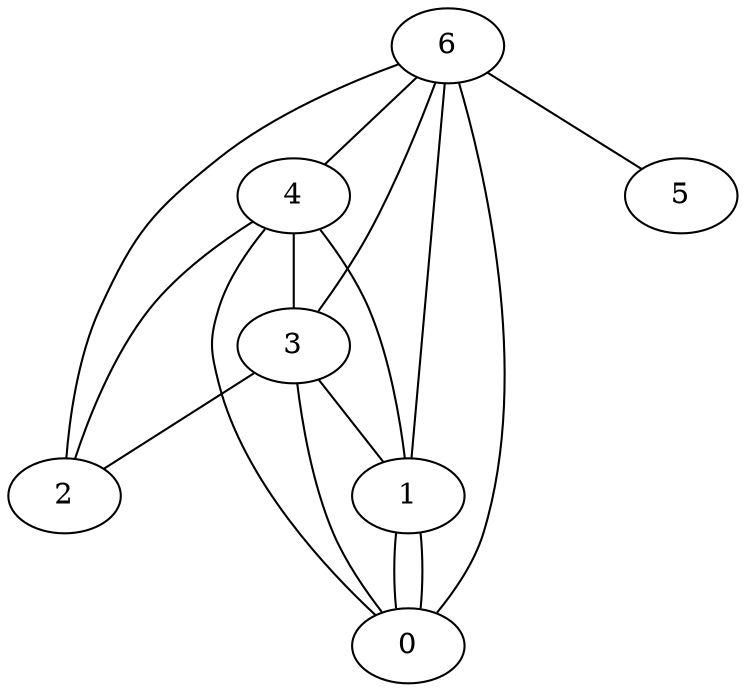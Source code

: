 graph G {
0;
1;
2;
3;
4;
5;
6;
6--0 ;
6--1 ;
6--2 ;
6--3 ;
6--4 ;
6--5 ;
4--0 ;
4--1 ;
4--2 ;
4--3 ;
3--0 ;
3--1 ;
3--2 ;
1--0 ;
1--0 ;
}
